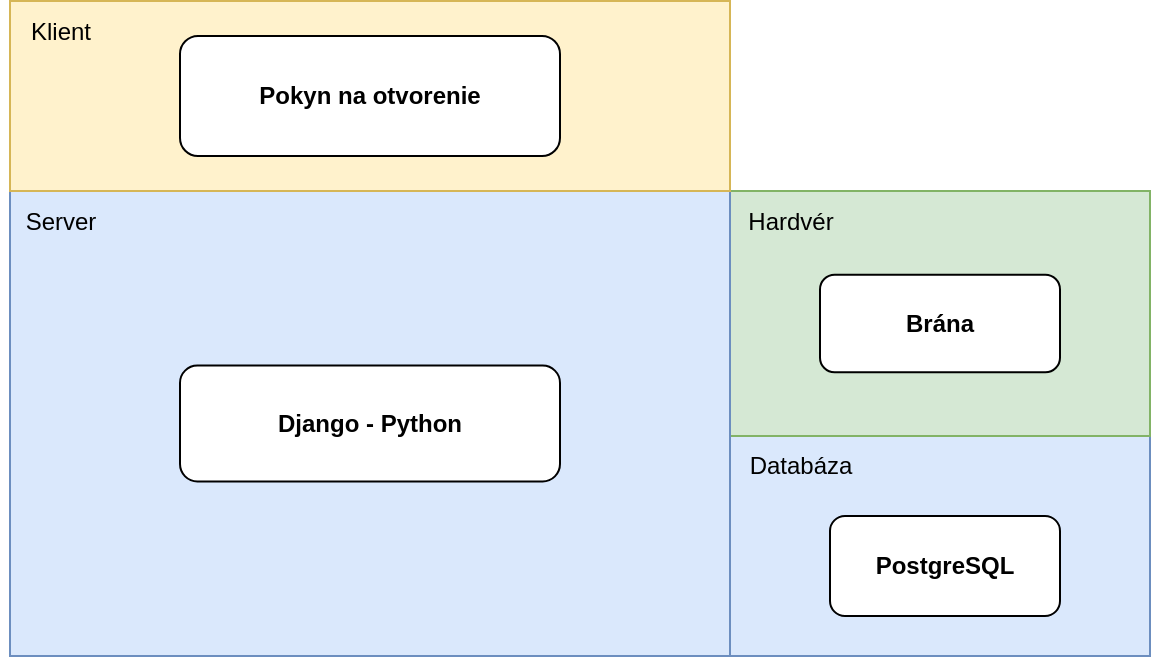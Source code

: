 <mxfile version="26.2.8">
  <diagram id="1jTV7QtE0jiicnQG9--T" name="Page-1">
    <mxGraphModel dx="1428" dy="751" grid="1" gridSize="10" guides="1" tooltips="1" connect="1" arrows="1" fold="1" page="1" pageScale="1" pageWidth="850" pageHeight="1100" math="0" shadow="0">
      <root>
        <mxCell id="0" />
        <mxCell id="1" parent="0" />
        <mxCell id="NxUkEKfoGYNH_WXZvajT-1" value="" style="whiteSpace=wrap;html=1;strokeColor=#6c8ebf;fillColor=#dae8fc;" vertex="1" parent="1">
          <mxGeometry x="600" y="250" width="210" height="110" as="geometry" />
        </mxCell>
        <mxCell id="NxUkEKfoGYNH_WXZvajT-2" value="" style="whiteSpace=wrap;html=1;strokeColor=#82b366;fillColor=#d5e8d4;" vertex="1" parent="1">
          <mxGeometry x="600" y="127.5" width="210" height="122.5" as="geometry" />
        </mxCell>
        <mxCell id="NxUkEKfoGYNH_WXZvajT-3" value="" style="whiteSpace=wrap;html=1;strokeColor=#6c8ebf;fillColor=#dae8fc;" vertex="1" parent="1">
          <mxGeometry x="240" y="127.5" width="360" height="232.5" as="geometry" />
        </mxCell>
        <mxCell id="NxUkEKfoGYNH_WXZvajT-4" value="" style="whiteSpace=wrap;html=1;strokeColor=#d6b656;fillColor=#fff2cc;" vertex="1" parent="1">
          <mxGeometry x="240" y="32.5" width="360" height="95" as="geometry" />
        </mxCell>
        <mxCell id="NxUkEKfoGYNH_WXZvajT-6" value="&lt;b&gt;Pokyn na otvorenie&lt;/b&gt;" style="rounded=1;whiteSpace=wrap;html=1;" vertex="1" parent="1">
          <mxGeometry x="325" y="50" width="190" height="60" as="geometry" />
        </mxCell>
        <mxCell id="NxUkEKfoGYNH_WXZvajT-14" value="Klient" style="text;html=1;align=center;verticalAlign=middle;resizable=0;points=[];autosize=1;strokeColor=none;fillColor=none;" vertex="1" parent="1">
          <mxGeometry x="240" y="32.5" width="50" height="30" as="geometry" />
        </mxCell>
        <mxCell id="NxUkEKfoGYNH_WXZvajT-15" value="Server" style="text;html=1;align=center;verticalAlign=middle;resizable=0;points=[];autosize=1;strokeColor=none;fillColor=none;" vertex="1" parent="1">
          <mxGeometry x="235" y="127.5" width="60" height="30" as="geometry" />
        </mxCell>
        <mxCell id="NxUkEKfoGYNH_WXZvajT-18" value="&lt;b&gt;Django - Python&lt;/b&gt;" style="rounded=1;whiteSpace=wrap;html=1;" vertex="1" parent="1">
          <mxGeometry x="325" y="214.75" width="190" height="58" as="geometry" />
        </mxCell>
        <mxCell id="NxUkEKfoGYNH_WXZvajT-20" value="&lt;b&gt;Brána&lt;/b&gt;" style="rounded=1;whiteSpace=wrap;html=1;" vertex="1" parent="1">
          <mxGeometry x="645" y="169.38" width="120" height="48.75" as="geometry" />
        </mxCell>
        <mxCell id="NxUkEKfoGYNH_WXZvajT-21" value="Hardvér" style="text;html=1;align=center;verticalAlign=middle;resizable=0;points=[];autosize=1;strokeColor=none;fillColor=none;" vertex="1" parent="1">
          <mxGeometry x="595" y="127.5" width="70" height="30" as="geometry" />
        </mxCell>
        <mxCell id="NxUkEKfoGYNH_WXZvajT-27" value="Databáza" style="text;html=1;align=center;verticalAlign=middle;resizable=0;points=[];autosize=1;strokeColor=none;fillColor=none;" vertex="1" parent="1">
          <mxGeometry x="600" y="250" width="70" height="30" as="geometry" />
        </mxCell>
        <mxCell id="NxUkEKfoGYNH_WXZvajT-28" value="&lt;b&gt;PostgreSQL&lt;/b&gt;" style="rounded=1;whiteSpace=wrap;html=1;" vertex="1" parent="1">
          <mxGeometry x="650" y="290" width="115" height="50" as="geometry" />
        </mxCell>
      </root>
    </mxGraphModel>
  </diagram>
</mxfile>
